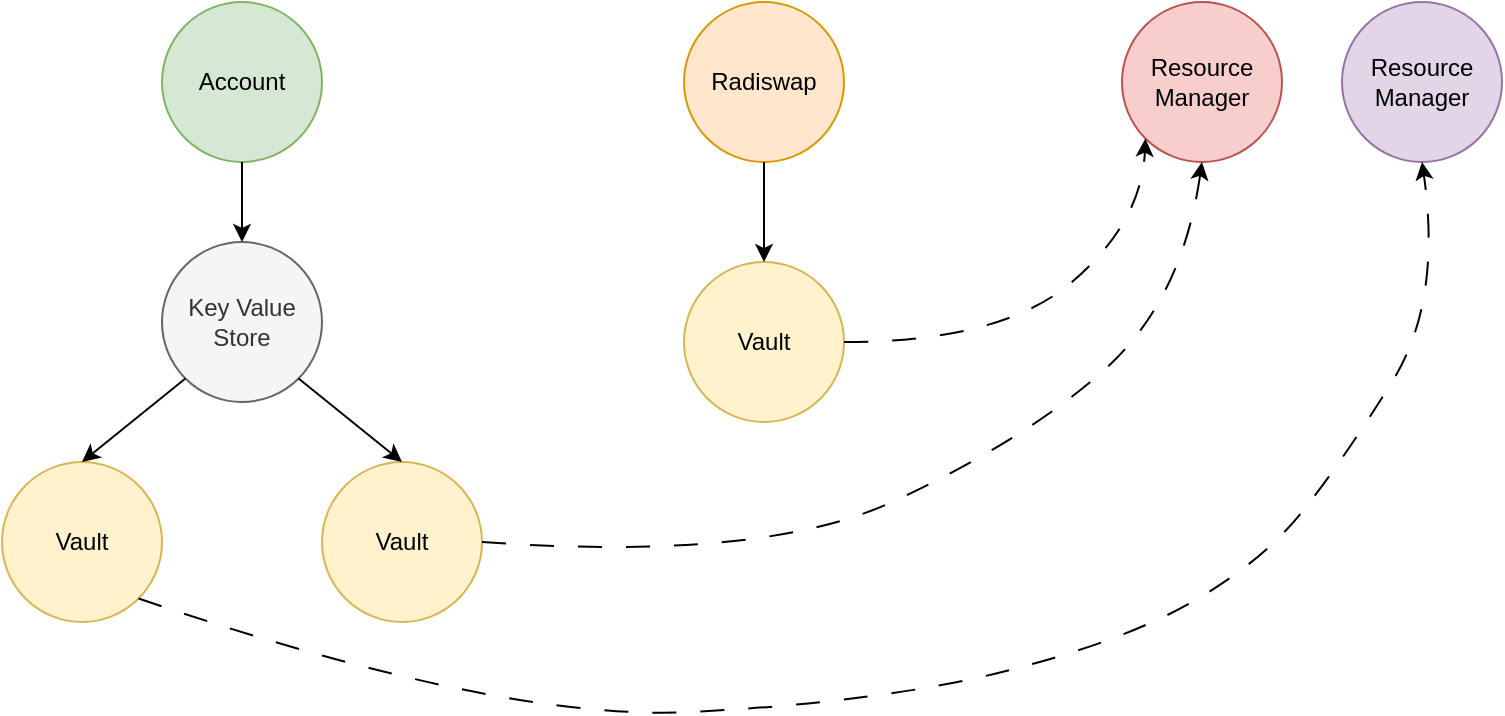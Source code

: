 <mxfile version="24.3.1" type="google">
  <diagram name="Page-1" id="nKKasajcdseA6wgu25Yl">
    <mxGraphModel grid="1" page="1" gridSize="10" guides="1" tooltips="1" connect="1" arrows="1" fold="1" pageScale="1" pageWidth="850" pageHeight="1100" math="0" shadow="0">
      <root>
        <mxCell id="0" />
        <mxCell id="1" parent="0" />
        <mxCell id="TH-LrjPGZY-xlcvcUSED-1" value="Account" style="ellipse;whiteSpace=wrap;html=1;aspect=fixed;fillColor=#d5e8d4;strokeColor=#82b366;" vertex="1" parent="1">
          <mxGeometry x="170" y="110" width="80" height="80" as="geometry" />
        </mxCell>
        <mxCell id="TH-LrjPGZY-xlcvcUSED-2" value="Key Value Store" style="ellipse;whiteSpace=wrap;html=1;aspect=fixed;fillColor=#f5f5f5;fontColor=#333333;strokeColor=#666666;" vertex="1" parent="1">
          <mxGeometry x="170" y="230" width="80" height="80" as="geometry" />
        </mxCell>
        <mxCell id="TH-LrjPGZY-xlcvcUSED-3" value="" style="endArrow=classic;html=1;rounded=0;exitX=0.5;exitY=1;exitDx=0;exitDy=0;entryX=0.5;entryY=0;entryDx=0;entryDy=0;" edge="1" parent="1" source="TH-LrjPGZY-xlcvcUSED-1" target="TH-LrjPGZY-xlcvcUSED-2">
          <mxGeometry width="50" height="50" relative="1" as="geometry">
            <mxPoint x="350" y="410" as="sourcePoint" />
            <mxPoint x="400" y="360" as="targetPoint" />
          </mxGeometry>
        </mxCell>
        <mxCell id="TH-LrjPGZY-xlcvcUSED-4" value="Vault" style="ellipse;whiteSpace=wrap;html=1;aspect=fixed;fillColor=#fff2cc;strokeColor=#d6b656;" vertex="1" parent="1">
          <mxGeometry x="90" y="340" width="80" height="80" as="geometry" />
        </mxCell>
        <mxCell id="TH-LrjPGZY-xlcvcUSED-5" value="Vault" style="ellipse;whiteSpace=wrap;html=1;aspect=fixed;fillColor=#fff2cc;strokeColor=#d6b656;" vertex="1" parent="1">
          <mxGeometry x="250" y="340" width="80" height="80" as="geometry" />
        </mxCell>
        <mxCell id="TH-LrjPGZY-xlcvcUSED-6" value="" style="endArrow=classic;html=1;rounded=0;exitX=1;exitY=1;exitDx=0;exitDy=0;entryX=0.5;entryY=0;entryDx=0;entryDy=0;" edge="1" parent="1" source="TH-LrjPGZY-xlcvcUSED-2" target="TH-LrjPGZY-xlcvcUSED-5">
          <mxGeometry width="50" height="50" relative="1" as="geometry">
            <mxPoint x="220" y="200" as="sourcePoint" />
            <mxPoint x="220" y="240" as="targetPoint" />
          </mxGeometry>
        </mxCell>
        <mxCell id="TH-LrjPGZY-xlcvcUSED-7" value="" style="endArrow=classic;html=1;rounded=0;exitX=0;exitY=1;exitDx=0;exitDy=0;entryX=0.5;entryY=0;entryDx=0;entryDy=0;" edge="1" parent="1" source="TH-LrjPGZY-xlcvcUSED-2" target="TH-LrjPGZY-xlcvcUSED-4">
          <mxGeometry width="50" height="50" relative="1" as="geometry">
            <mxPoint x="248" y="308" as="sourcePoint" />
            <mxPoint x="300" y="350" as="targetPoint" />
          </mxGeometry>
        </mxCell>
        <mxCell id="TH-LrjPGZY-xlcvcUSED-8" value="Radiswap" style="ellipse;whiteSpace=wrap;html=1;aspect=fixed;fillColor=#ffe6cc;strokeColor=#d79b00;" vertex="1" parent="1">
          <mxGeometry x="431" y="110" width="80" height="80" as="geometry" />
        </mxCell>
        <mxCell id="TH-LrjPGZY-xlcvcUSED-9" value="Vault" style="ellipse;whiteSpace=wrap;html=1;aspect=fixed;fillColor=#fff2cc;strokeColor=#d6b656;" vertex="1" parent="1">
          <mxGeometry x="431" y="240" width="80" height="80" as="geometry" />
        </mxCell>
        <mxCell id="TH-LrjPGZY-xlcvcUSED-10" value="" style="endArrow=classic;html=1;rounded=0;exitX=0.5;exitY=1;exitDx=0;exitDy=0;entryX=0.5;entryY=0;entryDx=0;entryDy=0;" edge="1" parent="1" source="TH-LrjPGZY-xlcvcUSED-8" target="TH-LrjPGZY-xlcvcUSED-9">
          <mxGeometry width="50" height="50" relative="1" as="geometry">
            <mxPoint x="471" y="218" as="sourcePoint" />
            <mxPoint x="453" y="160" as="targetPoint" />
          </mxGeometry>
        </mxCell>
        <mxCell id="TH-LrjPGZY-xlcvcUSED-17" value="Resource Manager" style="ellipse;whiteSpace=wrap;html=1;aspect=fixed;fillColor=#f8cecc;strokeColor=#b85450;" vertex="1" parent="1">
          <mxGeometry x="650" y="110" width="80" height="80" as="geometry" />
        </mxCell>
        <mxCell id="TH-LrjPGZY-xlcvcUSED-21" value="" style="curved=1;endArrow=classic;html=1;rounded=0;entryX=0;entryY=1;entryDx=0;entryDy=0;exitX=1;exitY=0.5;exitDx=0;exitDy=0;dashed=1;dashPattern=12 12;" edge="1" parent="1" source="TH-LrjPGZY-xlcvcUSED-9" target="TH-LrjPGZY-xlcvcUSED-17">
          <mxGeometry width="50" height="50" relative="1" as="geometry">
            <mxPoint x="400" y="280" as="sourcePoint" />
            <mxPoint x="450" y="230" as="targetPoint" />
            <Array as="points">
              <mxPoint x="590" y="280" />
              <mxPoint x="660" y="220" />
            </Array>
          </mxGeometry>
        </mxCell>
        <mxCell id="TH-LrjPGZY-xlcvcUSED-22" value="" style="curved=1;endArrow=classic;html=1;rounded=0;entryX=0.5;entryY=1;entryDx=0;entryDy=0;exitX=1;exitY=0.5;exitDx=0;exitDy=0;dashed=1;dashPattern=12 12;" edge="1" parent="1" source="TH-LrjPGZY-xlcvcUSED-5" target="TH-LrjPGZY-xlcvcUSED-17">
          <mxGeometry width="50" height="50" relative="1" as="geometry">
            <mxPoint x="540" y="290" as="sourcePoint" />
            <mxPoint x="692" y="188" as="targetPoint" />
            <Array as="points">
              <mxPoint x="470" y="390" />
              <mxPoint x="600" y="330" />
              <mxPoint x="680" y="260" />
            </Array>
          </mxGeometry>
        </mxCell>
        <mxCell id="TH-LrjPGZY-xlcvcUSED-23" value="Resource Manager" style="ellipse;whiteSpace=wrap;html=1;aspect=fixed;fillColor=#e1d5e7;strokeColor=#9673a6;" vertex="1" parent="1">
          <mxGeometry x="760" y="110" width="80" height="80" as="geometry" />
        </mxCell>
        <mxCell id="TH-LrjPGZY-xlcvcUSED-24" value="" style="curved=1;endArrow=classic;html=1;rounded=0;exitX=1;exitY=1;exitDx=0;exitDy=0;dashed=1;dashPattern=12 12;entryX=0.5;entryY=1;entryDx=0;entryDy=0;" edge="1" parent="1" source="TH-LrjPGZY-xlcvcUSED-4" target="TH-LrjPGZY-xlcvcUSED-23">
          <mxGeometry width="50" height="50" relative="1" as="geometry">
            <mxPoint x="340" y="390" as="sourcePoint" />
            <mxPoint x="852" y="178" as="targetPoint" />
            <Array as="points">
              <mxPoint x="340" y="470" />
              <mxPoint x="530" y="460" />
              <mxPoint x="650" y="430" />
              <mxPoint x="720" y="390" />
              <mxPoint x="760" y="340" />
              <mxPoint x="810" y="260" />
            </Array>
          </mxGeometry>
        </mxCell>
      </root>
    </mxGraphModel>
  </diagram>
</mxfile>
